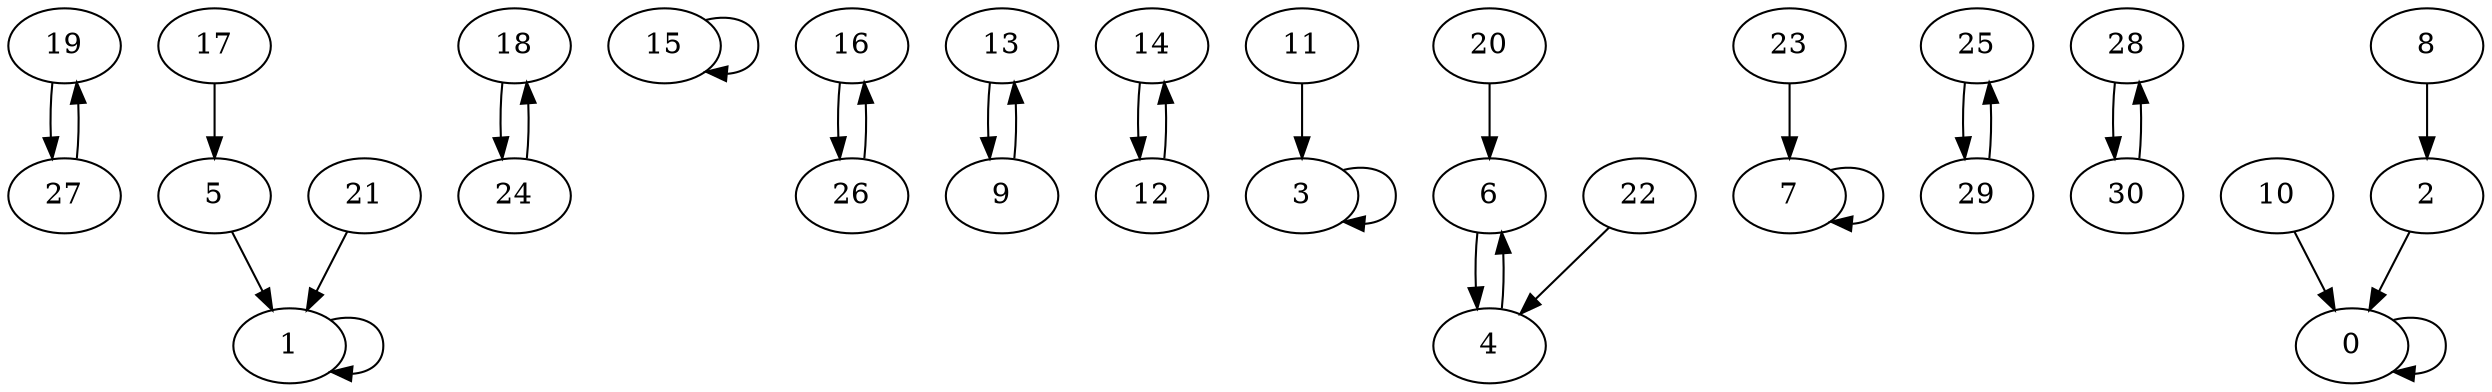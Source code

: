 digraph G{
19->27
17->5
18->24
15->15
16->26
13->9
14->12
11->3
12->14
21->1
20->6
22->4
23->7
24->18
25->29
26->16
27->19
28->30
29->25
3->3
2->0
10->0
1->1
0->0
30->28
7->7
6->4
5->1
4->6
9->13
8->2
}